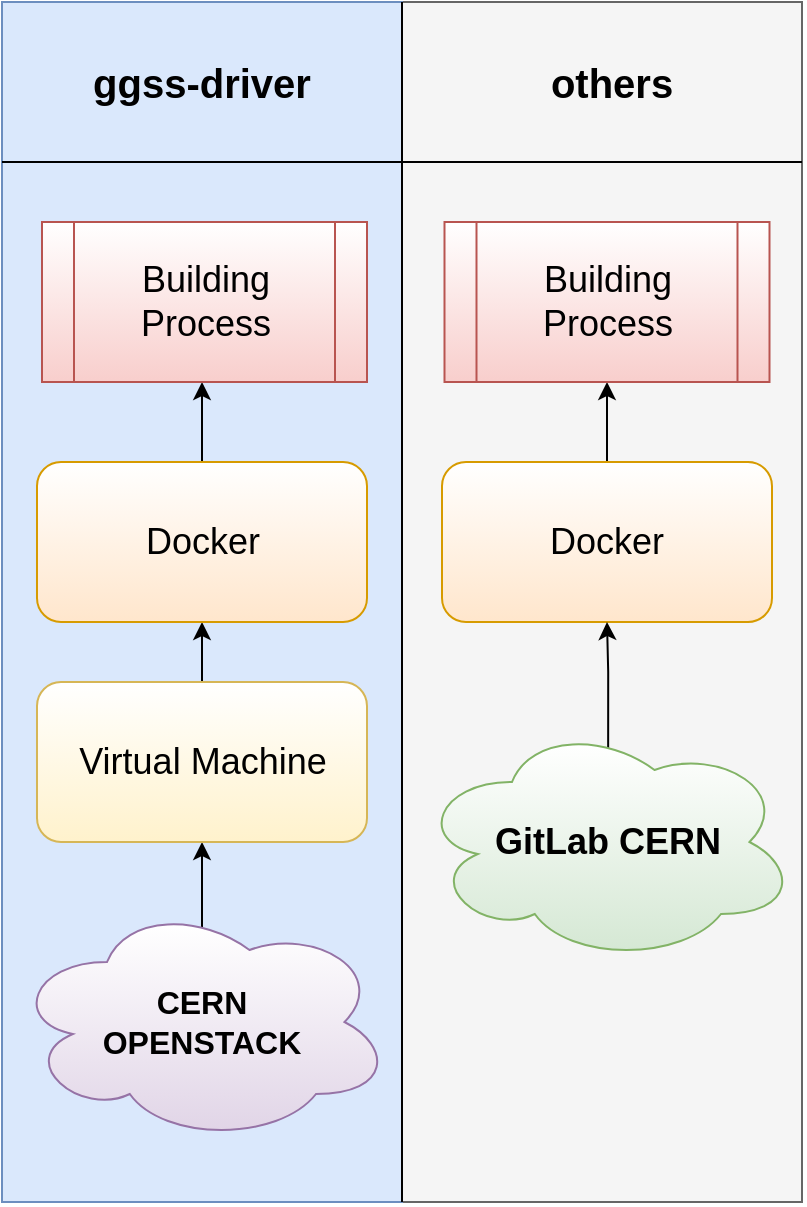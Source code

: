 <mxfile version="12.7.0" type="device"><diagram id="suvtAj-cUg6CY4Wvm8BV" name="Page-1"><mxGraphModel dx="1422" dy="755" grid="1" gridSize="10" guides="1" tooltips="1" connect="1" arrows="1" fold="1" page="1" pageScale="1" pageWidth="403" pageHeight="602" math="0" shadow="0"><root><mxCell id="0"/><mxCell id="1" parent="0"/><mxCell id="u4X8-dbjqF49tVL5_5A6-18" value="" style="rounded=0;whiteSpace=wrap;html=1;fillColor=#f5f5f5;strokeColor=#666666;fontColor=#333333;" parent="1" vertex="1"><mxGeometry x="200" width="200" height="600" as="geometry"/></mxCell><mxCell id="u4X8-dbjqF49tVL5_5A6-17" value="" style="rounded=0;whiteSpace=wrap;html=1;fillColor=#dae8fc;strokeColor=#6c8ebf;" parent="1" vertex="1"><mxGeometry width="200" height="600" as="geometry"/></mxCell><mxCell id="u4X8-dbjqF49tVL5_5A6-1" value="" style="endArrow=none;html=1;" parent="1" edge="1"><mxGeometry width="50" height="50" relative="1" as="geometry"><mxPoint x="200" y="600" as="sourcePoint"/><mxPoint x="200" as="targetPoint"/></mxGeometry></mxCell><mxCell id="u4X8-dbjqF49tVL5_5A6-2" value="&lt;font style=&quot;font-size: 20px&quot;&gt;&lt;b&gt;ggss-driver&lt;/b&gt;&lt;/font&gt;" style="text;html=1;strokeColor=none;fillColor=none;align=center;verticalAlign=middle;whiteSpace=wrap;rounded=0;" parent="1" vertex="1"><mxGeometry x="40" y="30" width="120" height="20" as="geometry"/></mxCell><mxCell id="u4X8-dbjqF49tVL5_5A6-3" value="&lt;font style=&quot;font-size: 20px&quot;&gt;&lt;b&gt;others&lt;/b&gt;&lt;/font&gt;" style="text;html=1;strokeColor=none;fillColor=none;align=center;verticalAlign=middle;whiteSpace=wrap;rounded=0;" parent="1" vertex="1"><mxGeometry x="250" y="30" width="110" height="20" as="geometry"/></mxCell><mxCell id="u4X8-dbjqF49tVL5_5A6-4" value="" style="endArrow=none;html=1;" parent="1" edge="1"><mxGeometry width="50" height="50" relative="1" as="geometry"><mxPoint y="80" as="sourcePoint"/><mxPoint x="400" y="80" as="targetPoint"/></mxGeometry></mxCell><mxCell id="u4X8-dbjqF49tVL5_5A6-12" style="edgeStyle=orthogonalEdgeStyle;rounded=0;orthogonalLoop=1;jettySize=auto;html=1;exitX=0.5;exitY=0.125;exitDx=0;exitDy=0;exitPerimeter=0;" parent="1" source="u4X8-dbjqF49tVL5_5A6-5" target="u4X8-dbjqF49tVL5_5A6-6" edge="1"><mxGeometry relative="1" as="geometry"/></mxCell><mxCell id="u4X8-dbjqF49tVL5_5A6-5" value="&lt;div&gt;&lt;b&gt;&lt;font style=&quot;font-size: 16px&quot;&gt;CERN &lt;br&gt;&lt;/font&gt;&lt;/b&gt;&lt;/div&gt;&lt;div&gt;&lt;b&gt;&lt;font style=&quot;font-size: 16px&quot;&gt;OPENSTACK&lt;/font&gt;&lt;/b&gt;&lt;/div&gt;" style="ellipse;shape=cloud;whiteSpace=wrap;html=1;fillColor=#e1d5e7;strokeColor=#9673a6;gradientColor=#ffffff;gradientDirection=north;" parent="1" vertex="1"><mxGeometry x="5" y="450" width="190" height="120" as="geometry"/></mxCell><mxCell id="u4X8-dbjqF49tVL5_5A6-13" style="edgeStyle=orthogonalEdgeStyle;rounded=0;orthogonalLoop=1;jettySize=auto;html=1;" parent="1" source="u4X8-dbjqF49tVL5_5A6-6" target="u4X8-dbjqF49tVL5_5A6-7" edge="1"><mxGeometry relative="1" as="geometry"/></mxCell><mxCell id="u4X8-dbjqF49tVL5_5A6-6" value="&lt;font style=&quot;font-size: 18px&quot;&gt;Virtual Machine&lt;br&gt;&lt;/font&gt;" style="rounded=1;whiteSpace=wrap;html=1;fillColor=#fff2cc;strokeColor=#d6b656;gradientColor=#ffffff;gradientDirection=north;" parent="1" vertex="1"><mxGeometry x="17.5" y="340" width="165" height="80" as="geometry"/></mxCell><mxCell id="u4X8-dbjqF49tVL5_5A6-14" style="edgeStyle=orthogonalEdgeStyle;rounded=0;orthogonalLoop=1;jettySize=auto;html=1;" parent="1" source="u4X8-dbjqF49tVL5_5A6-7" edge="1"><mxGeometry relative="1" as="geometry"><mxPoint x="100" y="190" as="targetPoint"/></mxGeometry></mxCell><mxCell id="u4X8-dbjqF49tVL5_5A6-7" value="&lt;font style=&quot;font-size: 18px&quot;&gt;Docker&lt;/font&gt;" style="rounded=1;whiteSpace=wrap;html=1;fillColor=#ffe6cc;strokeColor=#d79b00;gradientColor=#ffffff;gradientDirection=north;" parent="1" vertex="1"><mxGeometry x="17.5" y="230" width="165" height="80" as="geometry"/></mxCell><mxCell id="u4X8-dbjqF49tVL5_5A6-8" value="&lt;font style=&quot;font-size: 18px&quot;&gt;Building Process&lt;br&gt;&lt;/font&gt;" style="shape=process;whiteSpace=wrap;html=1;backgroundOutline=1;fillColor=#f8cecc;strokeColor=#b85450;gradientColor=#ffffff;gradientDirection=north;" parent="1" vertex="1"><mxGeometry x="20" y="110" width="162.5" height="80" as="geometry"/></mxCell><mxCell id="u4X8-dbjqF49tVL5_5A6-16" style="edgeStyle=orthogonalEdgeStyle;rounded=0;orthogonalLoop=1;jettySize=auto;html=1;entryX=0.5;entryY=1;entryDx=0;entryDy=0;exitX=0.5;exitY=0;exitDx=0;exitDy=0;" parent="1" source="u4X8-dbjqF49tVL5_5A6-9" target="u4X8-dbjqF49tVL5_5A6-10" edge="1"><mxGeometry relative="1" as="geometry"/></mxCell><mxCell id="u4X8-dbjqF49tVL5_5A6-9" value="&lt;font style=&quot;font-size: 18px&quot;&gt;Docker&lt;/font&gt;" style="rounded=1;whiteSpace=wrap;html=1;fillColor=#ffe6cc;strokeColor=#d79b00;gradientColor=#ffffff;gradientDirection=north;" parent="1" vertex="1"><mxGeometry x="220" y="230" width="165" height="80" as="geometry"/></mxCell><mxCell id="u4X8-dbjqF49tVL5_5A6-10" value="&lt;font style=&quot;font-size: 18px&quot;&gt;Building Process&lt;/font&gt;" style="shape=process;whiteSpace=wrap;html=1;backgroundOutline=1;fillColor=#f8cecc;strokeColor=#b85450;gradientColor=#ffffff;gradientDirection=north;" parent="1" vertex="1"><mxGeometry x="221.25" y="110" width="162.5" height="80" as="geometry"/></mxCell><mxCell id="u4X8-dbjqF49tVL5_5A6-15" style="edgeStyle=orthogonalEdgeStyle;rounded=0;orthogonalLoop=1;jettySize=auto;html=1;entryX=0.5;entryY=1;entryDx=0;entryDy=0;exitX=0.503;exitY=0.167;exitDx=0;exitDy=0;exitPerimeter=0;" parent="1" source="u4X8-dbjqF49tVL5_5A6-11" target="u4X8-dbjqF49tVL5_5A6-9" edge="1"><mxGeometry relative="1" as="geometry"/></mxCell><mxCell id="u4X8-dbjqF49tVL5_5A6-11" value="&lt;b&gt;&lt;font style=&quot;font-size: 18px&quot;&gt;GitLab CERN&lt;br&gt;&lt;/font&gt;&lt;/b&gt;" style="ellipse;shape=cloud;whiteSpace=wrap;html=1;fillColor=#d5e8d4;strokeColor=#82b366;gradientColor=#ffffff;gradientDirection=north;" parent="1" vertex="1"><mxGeometry x="207.5" y="360" width="190" height="120" as="geometry"/></mxCell></root></mxGraphModel></diagram></mxfile>